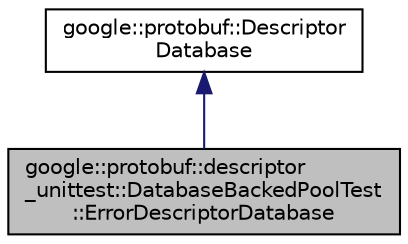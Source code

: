 digraph "google::protobuf::descriptor_unittest::DatabaseBackedPoolTest::ErrorDescriptorDatabase"
{
 // LATEX_PDF_SIZE
  edge [fontname="Helvetica",fontsize="10",labelfontname="Helvetica",labelfontsize="10"];
  node [fontname="Helvetica",fontsize="10",shape=record];
  Node1 [label="google::protobuf::descriptor\l_unittest::DatabaseBackedPoolTest\l::ErrorDescriptorDatabase",height=0.2,width=0.4,color="black", fillcolor="grey75", style="filled", fontcolor="black",tooltip=" "];
  Node2 -> Node1 [dir="back",color="midnightblue",fontsize="10",style="solid",fontname="Helvetica"];
  Node2 [label="google::protobuf::Descriptor\lDatabase",height=0.2,width=0.4,color="black", fillcolor="white", style="filled",URL="$classgoogle_1_1protobuf_1_1DescriptorDatabase.html",tooltip=" "];
}
